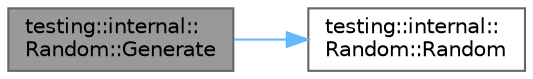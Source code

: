digraph "testing::internal::Random::Generate"
{
 // LATEX_PDF_SIZE
  bgcolor="transparent";
  edge [fontname=Helvetica,fontsize=10,labelfontname=Helvetica,labelfontsize=10];
  node [fontname=Helvetica,fontsize=10,shape=box,height=0.2,width=0.4];
  rankdir="LR";
  Node1 [id="Node000001",label="testing::internal::\lRandom::Generate",height=0.2,width=0.4,color="gray40", fillcolor="grey60", style="filled", fontcolor="black",tooltip=" "];
  Node1 -> Node2 [id="edge1_Node000001_Node000002",color="steelblue1",style="solid",tooltip=" "];
  Node2 [id="Node000002",label="testing::internal::\lRandom::Random",height=0.2,width=0.4,color="grey40", fillcolor="white", style="filled",URL="$classtesting_1_1internal_1_1_random.html#a6e112be5e7cce00551f6383025f69460",tooltip=" "];
}
